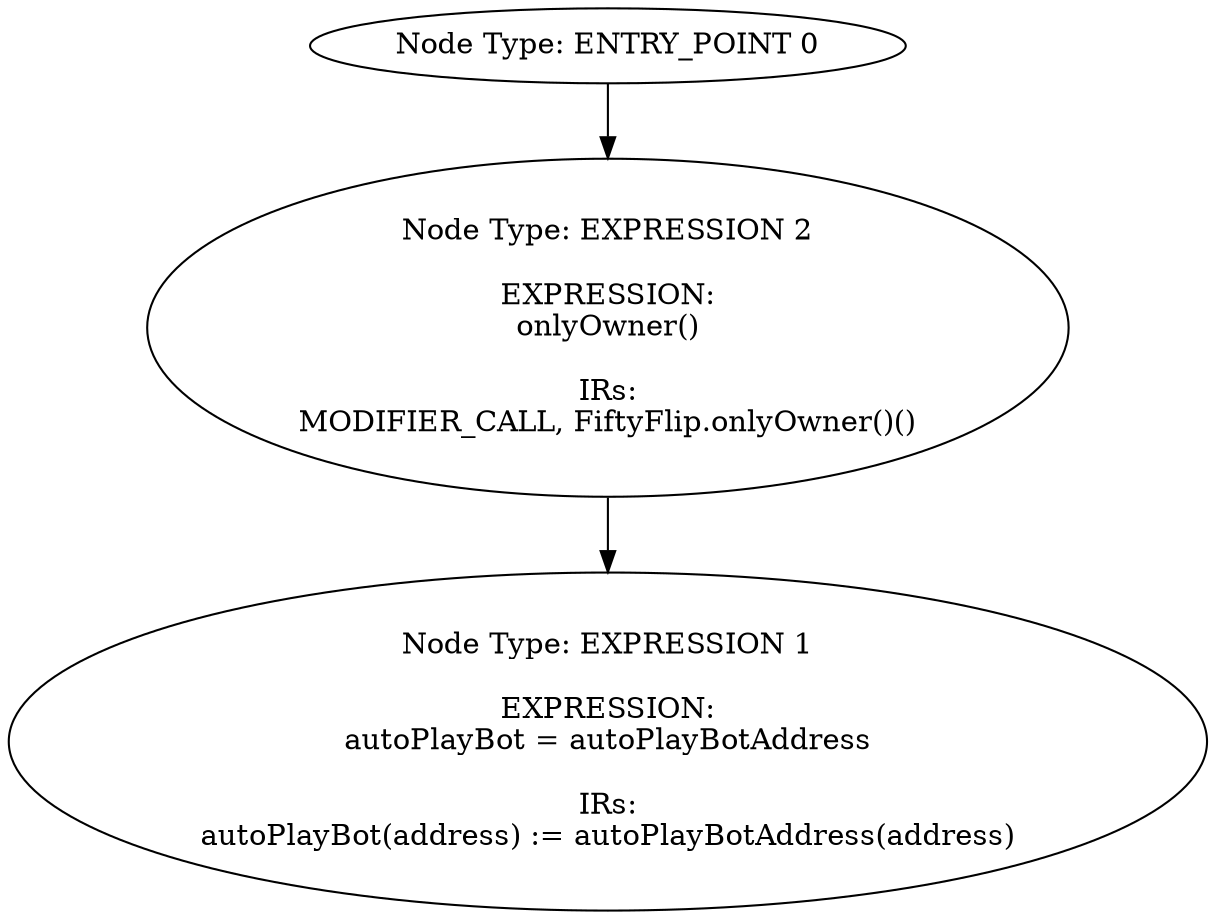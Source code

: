 digraph{
0[label="Node Type: ENTRY_POINT 0
"];
0->2;
1[label="Node Type: EXPRESSION 1

EXPRESSION:
autoPlayBot = autoPlayBotAddress

IRs:
autoPlayBot(address) := autoPlayBotAddress(address)"];
2[label="Node Type: EXPRESSION 2

EXPRESSION:
onlyOwner()

IRs:
MODIFIER_CALL, FiftyFlip.onlyOwner()()"];
2->1;
}
